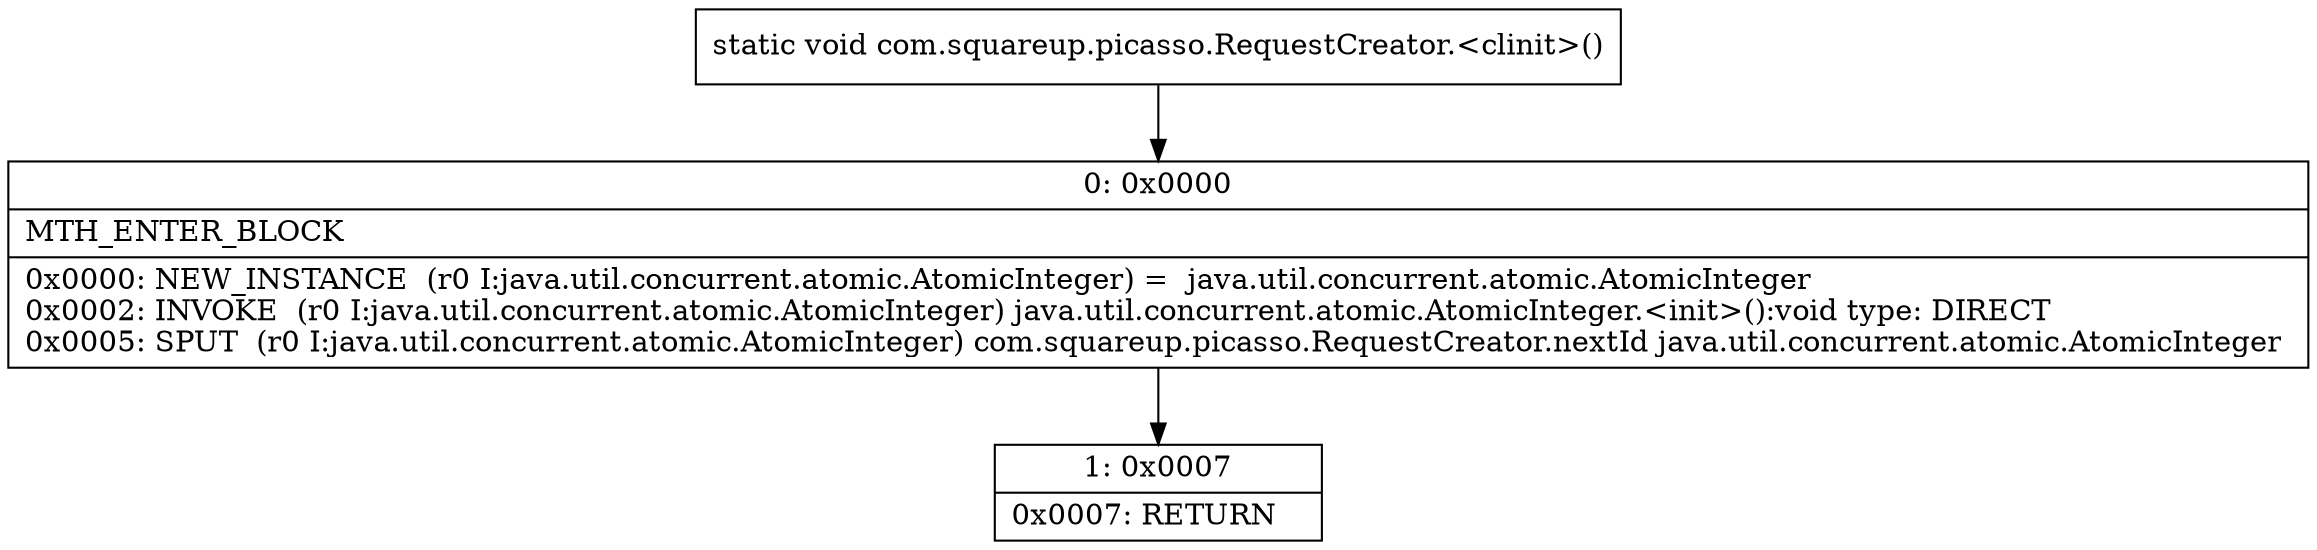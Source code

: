 digraph "CFG forcom.squareup.picasso.RequestCreator.\<clinit\>()V" {
Node_0 [shape=record,label="{0\:\ 0x0000|MTH_ENTER_BLOCK\l|0x0000: NEW_INSTANCE  (r0 I:java.util.concurrent.atomic.AtomicInteger) =  java.util.concurrent.atomic.AtomicInteger \l0x0002: INVOKE  (r0 I:java.util.concurrent.atomic.AtomicInteger) java.util.concurrent.atomic.AtomicInteger.\<init\>():void type: DIRECT \l0x0005: SPUT  (r0 I:java.util.concurrent.atomic.AtomicInteger) com.squareup.picasso.RequestCreator.nextId java.util.concurrent.atomic.AtomicInteger \l}"];
Node_1 [shape=record,label="{1\:\ 0x0007|0x0007: RETURN   \l}"];
MethodNode[shape=record,label="{static void com.squareup.picasso.RequestCreator.\<clinit\>() }"];
MethodNode -> Node_0;
Node_0 -> Node_1;
}

